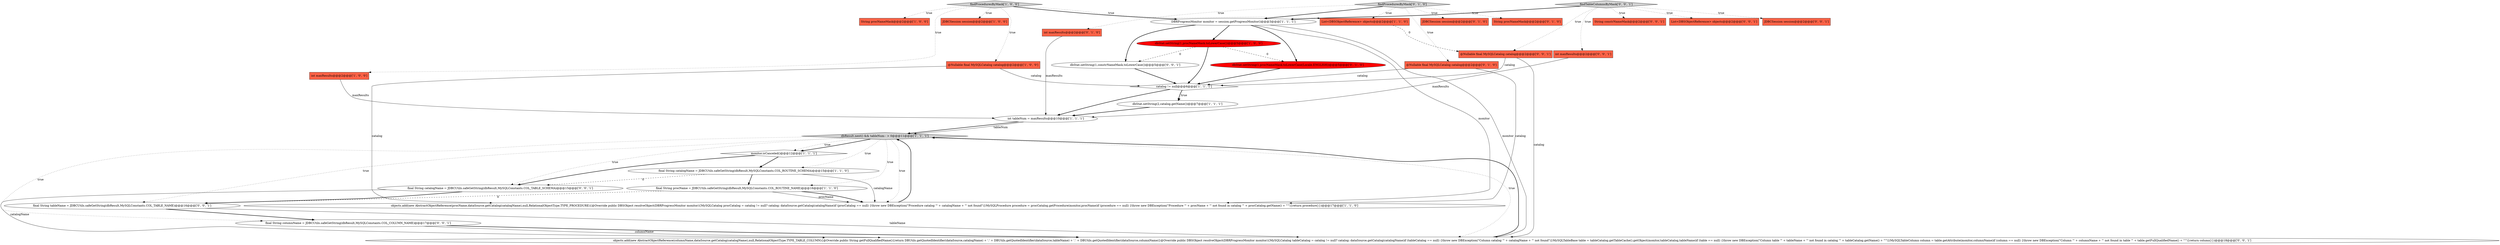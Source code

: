 digraph {
0 [style = filled, label = "findProceduresByMask['1', '0', '0']", fillcolor = lightgray, shape = diamond image = "AAA0AAABBB1BBB"];
8 [style = filled, label = "final String catalogName = JDBCUtils.safeGetString(dbResult,MySQLConstants.COL_ROUTINE_SCHEMA)@@@15@@@['1', '1', '0']", fillcolor = white, shape = ellipse image = "AAA0AAABBB1BBB"];
11 [style = filled, label = "DBRProgressMonitor monitor = session.getProgressMonitor()@@@3@@@['1', '1', '1']", fillcolor = white, shape = ellipse image = "AAA0AAABBB1BBB"];
1 [style = filled, label = "String procNameMask@@@2@@@['1', '0', '0']", fillcolor = tomato, shape = box image = "AAA0AAABBB1BBB"];
18 [style = filled, label = "dbStat.setString(1,procNameMask.toLowerCase(Locale.ENGLISH))@@@5@@@['0', '1', '0']", fillcolor = red, shape = ellipse image = "AAA1AAABBB2BBB"];
10 [style = filled, label = "monitor.isCanceled()@@@12@@@['1', '1', '1']", fillcolor = white, shape = diamond image = "AAA0AAABBB1BBB"];
32 [style = filled, label = "objects.add(new AbstractObjectReference(columnName,dataSource.getCatalog(catalogName),null,RelationalObjectType.TYPE_TABLE_COLUMN){@Override public String getFullQualifiedName(){return DBUtils.getQuotedIdentifier(dataSource,catalogName) + '.' + DBUtils.getQuotedIdentifier(dataSource,tableName) + '.' + DBUtils.getQuotedIdentifier(dataSource,columnName)}@Override public DBSObject resolveObject(DBRProgressMonitor monitor){MySQLCatalog tableCatalog = catalog != null? catalog: dataSource.getCatalog(catalogName)if (tableCatalog == null) {throw new DBException(\"Column catalog '\" + catalogName + \"' not found\")}MySQLTableBase table = tableCatalog.getTableCache().getObject(monitor,tableCatalog,tableName)if (table == null) {throw new DBException(\"Column table '\" + tableName + \"' not found in catalog '\" + tableCatalog.getName() + \"'\")}MySQLTableColumn column = table.getAttribute(monitor,columnName)if (column == null) {throw new DBException(\"Column '\" + columnName + \"' not found in table '\" + table.getFullQualifiedName() + \"'\")}return column}})@@@18@@@['0', '0', '1']", fillcolor = white, shape = ellipse image = "AAA0AAABBB3BBB"];
6 [style = filled, label = "int maxResults@@@2@@@['1', '0', '0']", fillcolor = tomato, shape = box image = "AAA0AAABBB1BBB"];
30 [style = filled, label = "int maxResults@@@2@@@['0', '0', '1']", fillcolor = tomato, shape = box image = "AAA0AAABBB3BBB"];
12 [style = filled, label = "objects.add(new AbstractObjectReference(procName,dataSource.getCatalog(catalogName),null,RelationalObjectType.TYPE_PROCEDURE){@Override public DBSObject resolveObject(DBRProgressMonitor monitor){MySQLCatalog procCatalog = catalog != null? catalog: dataSource.getCatalog(catalogName)if (procCatalog == null) {throw new DBException(\"Procedure catalog '\" + catalogName + \"' not found\")}MySQLProcedure procedure = procCatalog.getProcedure(monitor,procName)if (procedure == null) {throw new DBException(\"Procedure '\" + procName + \"' not found in catalog '\" + procCatalog.getName() + \"'\")}return procedure}})@@@17@@@['1', '1', '0']", fillcolor = white, shape = ellipse image = "AAA0AAABBB1BBB"];
15 [style = filled, label = "dbStat.setString(2,catalog.getName())@@@7@@@['1', '1', '1']", fillcolor = white, shape = ellipse image = "AAA0AAABBB1BBB"];
13 [style = filled, label = "dbStat.setString(1,procNameMask.toLowerCase())@@@5@@@['1', '0', '0']", fillcolor = red, shape = ellipse image = "AAA1AAABBB1BBB"];
2 [style = filled, label = "catalog != null@@@6@@@['1', '1', '1']", fillcolor = white, shape = diamond image = "AAA0AAABBB1BBB"];
5 [style = filled, label = "int tableNum = maxResults@@@10@@@['1', '1', '1']", fillcolor = white, shape = ellipse image = "AAA0AAABBB1BBB"];
19 [style = filled, label = "int maxResults@@@2@@@['0', '1', '0']", fillcolor = tomato, shape = box image = "AAA0AAABBB2BBB"];
20 [style = filled, label = "findProceduresByMask['0', '1', '0']", fillcolor = lightgray, shape = diamond image = "AAA0AAABBB2BBB"];
3 [style = filled, label = "dbResult.next() && tableNum-- > 0@@@11@@@['1', '1', '1']", fillcolor = lightgray, shape = diamond image = "AAA0AAABBB1BBB"];
29 [style = filled, label = "String constrNameMask@@@2@@@['0', '0', '1']", fillcolor = tomato, shape = box image = "AAA0AAABBB3BBB"];
7 [style = filled, label = "@Nullable final MySQLCatalog catalog@@@2@@@['1', '0', '0']", fillcolor = tomato, shape = box image = "AAA0AAABBB1BBB"];
26 [style = filled, label = "List<DBSObjectReference> objects@@@2@@@['0', '0', '1']", fillcolor = tomato, shape = box image = "AAA0AAABBB3BBB"];
28 [style = filled, label = "dbStat.setString(1,constrNameMask.toLowerCase())@@@5@@@['0', '0', '1']", fillcolor = white, shape = ellipse image = "AAA0AAABBB3BBB"];
23 [style = filled, label = "final String columnName = JDBCUtils.safeGetString(dbResult,MySQLConstants.COL_COLUMN_NAME)@@@17@@@['0', '0', '1']", fillcolor = white, shape = ellipse image = "AAA0AAABBB3BBB"];
17 [style = filled, label = "@Nullable final MySQLCatalog catalog@@@2@@@['0', '1', '0']", fillcolor = tomato, shape = box image = "AAA0AAABBB2BBB"];
9 [style = filled, label = "JDBCSession session@@@2@@@['1', '0', '0']", fillcolor = tomato, shape = box image = "AAA0AAABBB1BBB"];
14 [style = filled, label = "List<DBSObjectReference> objects@@@2@@@['1', '1', '0']", fillcolor = tomato, shape = box image = "AAA0AAABBB1BBB"];
27 [style = filled, label = "JDBCSession session@@@2@@@['0', '0', '1']", fillcolor = tomato, shape = box image = "AAA0AAABBB3BBB"];
22 [style = filled, label = "final String catalogName = JDBCUtils.safeGetString(dbResult,MySQLConstants.COL_TABLE_SCHEMA)@@@15@@@['0', '0', '1']", fillcolor = white, shape = ellipse image = "AAA0AAABBB3BBB"];
31 [style = filled, label = "@Nullable final MySQLCatalog catalog@@@2@@@['0', '0', '1']", fillcolor = tomato, shape = box image = "AAA0AAABBB3BBB"];
4 [style = filled, label = "final String procName = JDBCUtils.safeGetString(dbResult,MySQLConstants.COL_ROUTINE_NAME)@@@16@@@['1', '1', '0']", fillcolor = white, shape = ellipse image = "AAA0AAABBB1BBB"];
16 [style = filled, label = "JDBCSession session@@@2@@@['0', '1', '0']", fillcolor = tomato, shape = box image = "AAA0AAABBB2BBB"];
24 [style = filled, label = "findTableColumnsByMask['0', '0', '1']", fillcolor = lightgray, shape = diamond image = "AAA0AAABBB3BBB"];
21 [style = filled, label = "String procNameMask@@@2@@@['0', '1', '0']", fillcolor = tomato, shape = box image = "AAA0AAABBB2BBB"];
25 [style = filled, label = "final String tableName = JDBCUtils.safeGetString(dbResult,MySQLConstants.COL_TABLE_NAME)@@@16@@@['0', '0', '1']", fillcolor = white, shape = ellipse image = "AAA0AAABBB3BBB"];
5->3 [style = bold, label=""];
19->5 [style = solid, label="maxResults"];
11->28 [style = bold, label=""];
10->22 [style = bold, label=""];
22->25 [style = bold, label=""];
11->32 [style = solid, label="monitor"];
31->32 [style = solid, label="catalog"];
3->32 [style = dotted, label="true"];
25->23 [style = bold, label=""];
20->17 [style = dotted, label="true"];
24->29 [style = dotted, label="true"];
7->2 [style = solid, label="catalog"];
3->10 [style = dotted, label="true"];
24->31 [style = dotted, label="true"];
20->14 [style = dotted, label="true"];
2->15 [style = dotted, label="true"];
23->32 [style = bold, label=""];
4->12 [style = solid, label="procName"];
0->11 [style = bold, label=""];
3->4 [style = dotted, label="true"];
24->30 [style = dotted, label="true"];
22->32 [style = solid, label="catalogName"];
20->21 [style = dotted, label="true"];
20->11 [style = bold, label=""];
18->2 [style = bold, label=""];
24->27 [style = dotted, label="true"];
0->6 [style = dotted, label="true"];
3->25 [style = dotted, label="true"];
20->16 [style = dotted, label="true"];
17->12 [style = solid, label="catalog"];
6->5 [style = solid, label="maxResults"];
15->5 [style = bold, label=""];
11->18 [style = bold, label=""];
13->28 [style = dashed, label="0"];
8->22 [style = dashed, label="0"];
3->10 [style = bold, label=""];
28->2 [style = bold, label=""];
4->25 [style = dashed, label="0"];
25->32 [style = solid, label="tableName"];
10->8 [style = bold, label=""];
24->26 [style = dotted, label="true"];
24->11 [style = bold, label=""];
3->12 [style = dotted, label="true"];
30->5 [style = solid, label="maxResults"];
11->13 [style = bold, label=""];
2->15 [style = bold, label=""];
0->1 [style = dotted, label="true"];
11->12 [style = solid, label="monitor"];
3->22 [style = dotted, label="true"];
4->12 [style = bold, label=""];
7->12 [style = solid, label="catalog"];
8->12 [style = solid, label="catalogName"];
0->14 [style = dotted, label="true"];
31->2 [style = solid, label="catalog"];
20->19 [style = dotted, label="true"];
5->3 [style = solid, label="tableNum"];
12->3 [style = bold, label=""];
8->4 [style = bold, label=""];
13->18 [style = dashed, label="0"];
23->32 [style = solid, label="columnName"];
3->8 [style = dotted, label="true"];
32->3 [style = bold, label=""];
0->9 [style = dotted, label="true"];
17->2 [style = solid, label="catalog"];
0->7 [style = dotted, label="true"];
2->5 [style = bold, label=""];
13->2 [style = bold, label=""];
3->23 [style = dotted, label="true"];
14->31 [style = dashed, label="0"];
}
